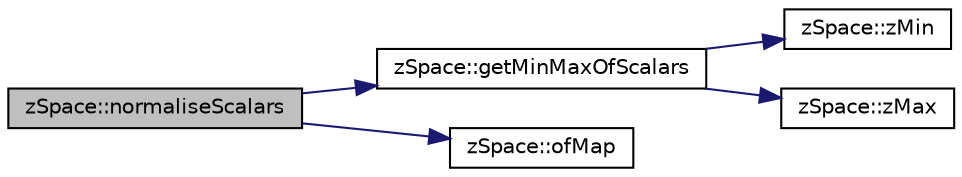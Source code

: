 digraph "zSpace::normaliseScalars"
{
 // LATEX_PDF_SIZE
  edge [fontname="Helvetica",fontsize="10",labelfontname="Helvetica",labelfontsize="10"];
  node [fontname="Helvetica",fontsize="10",shape=record];
  rankdir="LR";
  Node18 [label="zSpace::normaliseScalars",height=0.2,width=0.4,color="black", fillcolor="grey75", style="filled", fontcolor="black",tooltip="This method normalises the scalar values at the given field buffer."];
  Node18 -> Node19 [color="midnightblue",fontsize="10",style="solid",fontname="Helvetica"];
  Node19 [label="zSpace::getMinMaxOfScalars",height=0.2,width=0.4,color="black", fillcolor="white", style="filled",URL="$group__z_field_utilities.html#ga9ff370b9c2198d7f4a19d3ebbe75529f",tooltip="This method computes the min and max scalar values at the given Scalars buffer."];
  Node19 -> Node20 [color="midnightblue",fontsize="10",style="solid",fontname="Helvetica"];
  Node20 [label="zSpace::zMin",height=0.2,width=0.4,color="black", fillcolor="white", style="filled",URL="$group__z_core_utilities.html#ga2eb6fc5b163e7ebfbc3af744f9dfe8bd",tooltip="This method returns the minimum of the two input values."];
  Node19 -> Node21 [color="midnightblue",fontsize="10",style="solid",fontname="Helvetica"];
  Node21 [label="zSpace::zMax",height=0.2,width=0.4,color="black", fillcolor="white", style="filled",URL="$group__z_core_utilities.html#gacb877a2c4d1cc7223201689ba437d5dd",tooltip="This method returns the maximum of the two input values."];
  Node18 -> Node22 [color="midnightblue",fontsize="10",style="solid",fontname="Helvetica"];
  Node22 [label="zSpace::ofMap",height=0.2,width=0.4,color="black", fillcolor="white", style="filled",URL="$group__z_core_utilities.html#ga772c31654e2dcf5f5ac0a884f3f9612a",tooltip="This method maps the input value from the input domain to output domain."];
}
